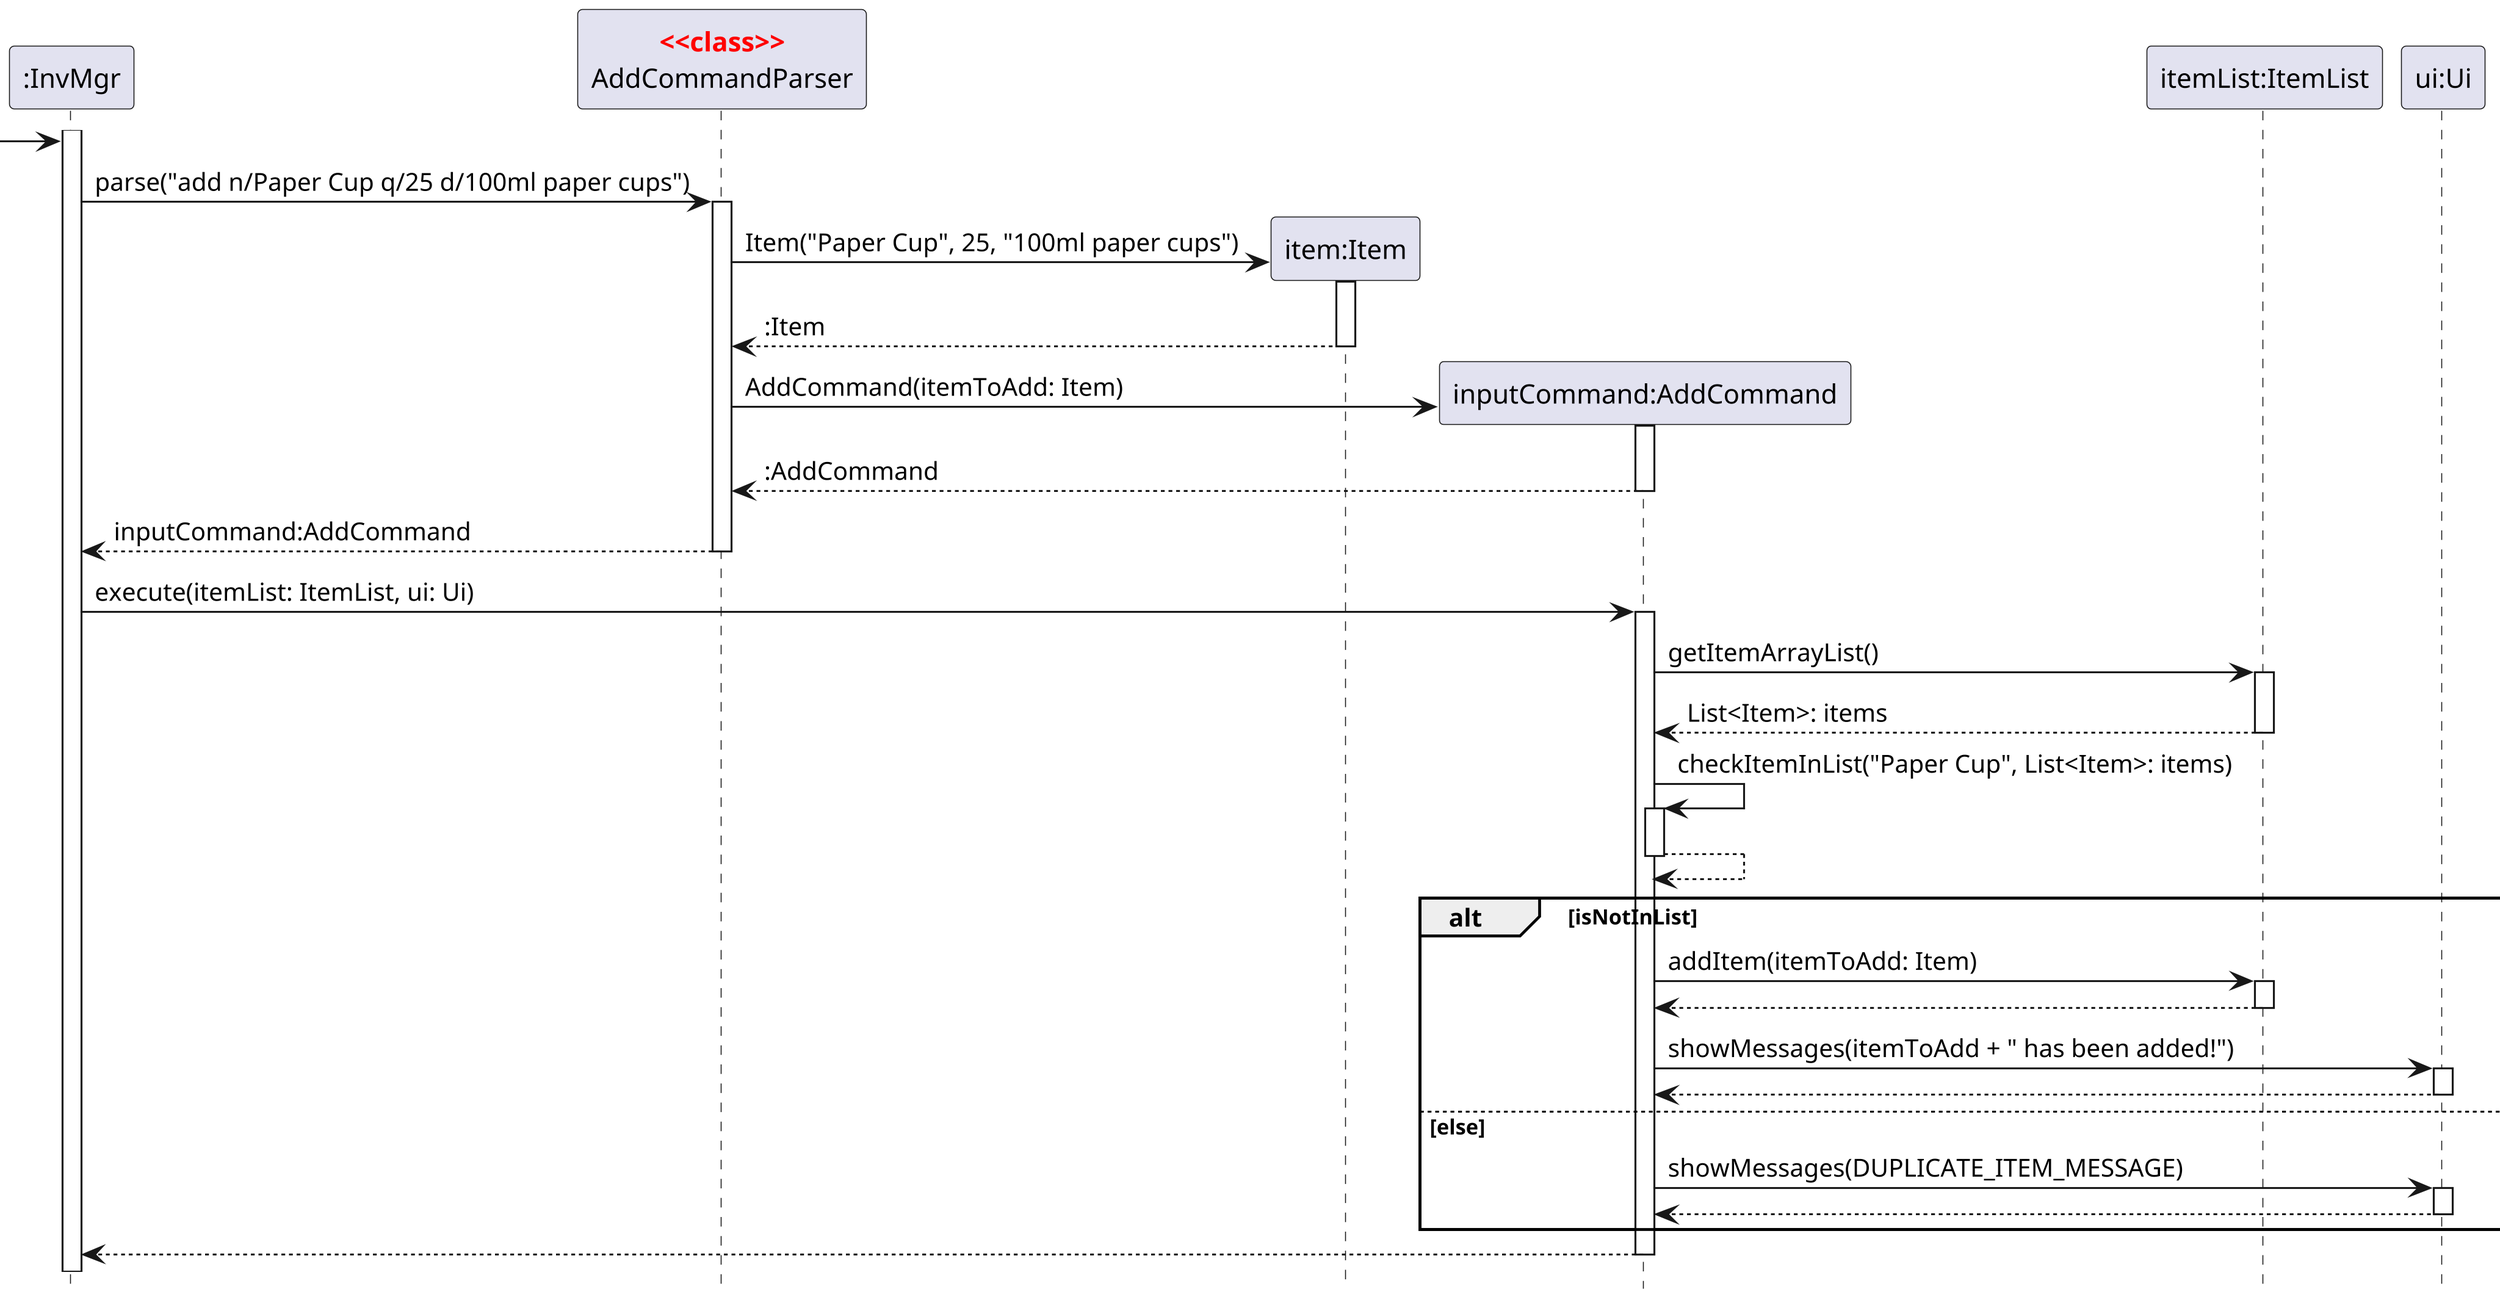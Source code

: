 @startuml
'https://plantuml.com/sequence-diagram
hide footbox

skinparam guillemet false
skinparam sequenceStereotypeFontColor red
skinparam sequenceStereotypeFontStyle bold
skinparam dpi 300

Participant ":InvMgr" as invmgr
Participant "AddCommandParser" as parser <<class>>
Participant "item:Item" as item
Participant "inputCommand:AddCommand" as cmd
Participant "itemList:ItemList" as itemlist
Participant "ui:Ui" as ui

activate invmgr

-> invmgr
invmgr -> parser:parse("add n/Paper Cup q/25 d/100ml paper cups")
activate parser

create item
parser -> item:Item("Paper Cup", 25, "100ml paper cups")
activate item
return :Item

create cmd
parser -> cmd:AddCommand(itemToAdd: Item)
activate cmd
return :AddCommand

return inputCommand:AddCommand

invmgr -> cmd:execute(itemList: ItemList, ui: Ui)
activate cmd

cmd -> itemlist:getItemArrayList()
activate itemlist
return List<Item>: items

cmd -> cmd:checkItemInList("Paper Cup", List<Item>: items)
activate cmd

return

alt isNotInList
    cmd -> itemlist:addItem(itemToAdd: Item)
    activate itemlist
    return

    cmd -> ui:showMessages(itemToAdd + " has been added!")
    activate ui
    return
else else
    cmd -> ui:showMessages(DUPLICATE_ITEM_MESSAGE)
    activate ui
    return
end

return
@enduml